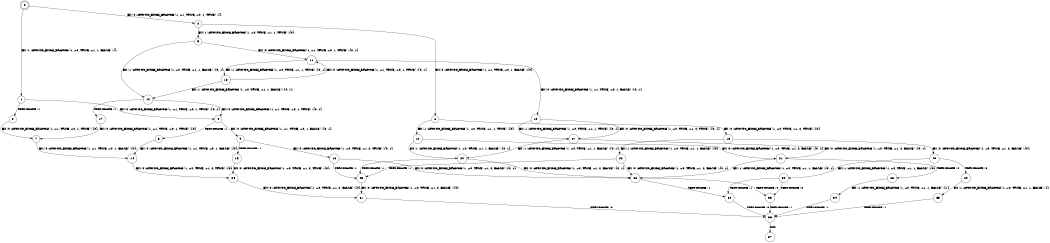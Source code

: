 digraph BCG {
size = "7, 10.5";
center = TRUE;
node [shape = circle];
0 [peripheries = 2];
0 -> 1 [label = "EX !1 !ATOMIC_EXCH_BRANCH (1, +0, TRUE, +1, 1, FALSE) !{}"];
0 -> 2 [label = "EX !0 !ATOMIC_EXCH_BRANCH (1, +1, TRUE, +0, 1, TRUE) !{}"];
1 -> 3 [label = "TERMINATE !1"];
1 -> 4 [label = "EX !0 !ATOMIC_EXCH_BRANCH (1, +1, TRUE, +0, 1, TRUE) !{0, 1}"];
2 -> 5 [label = "EX !1 !ATOMIC_EXCH_BRANCH (1, +0, TRUE, +1, 1, TRUE) !{0}"];
2 -> 6 [label = "EX !0 !ATOMIC_EXCH_BRANCH (1, +1, TRUE, +0, 1, FALSE) !{0}"];
3 -> 7 [label = "EX !0 !ATOMIC_EXCH_BRANCH (1, +1, TRUE, +0, 1, TRUE) !{0}"];
4 -> 8 [label = "TERMINATE !1"];
4 -> 9 [label = "EX !0 !ATOMIC_EXCH_BRANCH (1, +1, TRUE, +0, 1, FALSE) !{0, 1}"];
5 -> 10 [label = "EX !1 !ATOMIC_EXCH_BRANCH (1, +0, TRUE, +1, 1, FALSE) !{0, 1}"];
5 -> 11 [label = "EX !0 !ATOMIC_EXCH_BRANCH (1, +1, TRUE, +0, 1, TRUE) !{0, 1}"];
6 -> 12 [label = "EX !1 !ATOMIC_EXCH_BRANCH (1, +0, TRUE, +1, 1, TRUE) !{0}"];
6 -> 13 [label = "EX !0 !ATOMIC_EXCH_BRANCH (1, +0, TRUE, +1, 2, TRUE) !{0}"];
7 -> 14 [label = "EX !0 !ATOMIC_EXCH_BRANCH (1, +1, TRUE, +0, 1, FALSE) !{0}"];
8 -> 14 [label = "EX !0 !ATOMIC_EXCH_BRANCH (1, +1, TRUE, +0, 1, FALSE) !{0}"];
9 -> 15 [label = "TERMINATE !1"];
9 -> 16 [label = "EX !0 !ATOMIC_EXCH_BRANCH (1, +0, TRUE, +1, 2, TRUE) !{0, 1}"];
10 -> 17 [label = "TERMINATE !1"];
10 -> 4 [label = "EX !0 !ATOMIC_EXCH_BRANCH (1, +1, TRUE, +0, 1, TRUE) !{0, 1}"];
11 -> 18 [label = "EX !1 !ATOMIC_EXCH_BRANCH (1, +0, TRUE, +1, 1, TRUE) !{0, 1}"];
11 -> 19 [label = "EX !0 !ATOMIC_EXCH_BRANCH (1, +1, TRUE, +0, 1, FALSE) !{0, 1}"];
12 -> 20 [label = "EX !1 !ATOMIC_EXCH_BRANCH (1, +0, TRUE, +1, 1, FALSE) !{0, 1}"];
12 -> 21 [label = "EX !0 !ATOMIC_EXCH_BRANCH (1, +0, TRUE, +1, 2, FALSE) !{0, 1}"];
13 -> 22 [label = "EX !1 !ATOMIC_EXCH_BRANCH (1, +0, TRUE, +1, 1, FALSE) !{0}"];
13 -> 23 [label = "EX !0 !ATOMIC_EXCH_BRANCH (1, +0, TRUE, +1, 2, FALSE) !{0}"];
14 -> 24 [label = "EX !0 !ATOMIC_EXCH_BRANCH (1, +0, TRUE, +1, 2, TRUE) !{0}"];
15 -> 24 [label = "EX !0 !ATOMIC_EXCH_BRANCH (1, +0, TRUE, +1, 2, TRUE) !{0}"];
16 -> 25 [label = "TERMINATE !1"];
16 -> 26 [label = "EX !0 !ATOMIC_EXCH_BRANCH (1, +0, TRUE, +1, 2, FALSE) !{0, 1}"];
17 -> 7 [label = "EX !0 !ATOMIC_EXCH_BRANCH (1, +1, TRUE, +0, 1, TRUE) !{0}"];
18 -> 10 [label = "EX !1 !ATOMIC_EXCH_BRANCH (1, +0, TRUE, +1, 1, FALSE) !{0, 1}"];
18 -> 11 [label = "EX !0 !ATOMIC_EXCH_BRANCH (1, +1, TRUE, +0, 1, TRUE) !{0, 1}"];
19 -> 27 [label = "EX !1 !ATOMIC_EXCH_BRANCH (1, +0, TRUE, +1, 1, TRUE) !{0, 1}"];
19 -> 27 [label = "EX !0 !ATOMIC_EXCH_BRANCH (1, +0, TRUE, +1, 2, TRUE) !{0, 1}"];
20 -> 25 [label = "TERMINATE !1"];
20 -> 26 [label = "EX !0 !ATOMIC_EXCH_BRANCH (1, +0, TRUE, +1, 2, FALSE) !{0, 1}"];
21 -> 28 [label = "TERMINATE !0"];
21 -> 26 [label = "EX !1 !ATOMIC_EXCH_BRANCH (1, +0, TRUE, +1, 1, FALSE) !{0, 1}"];
22 -> 25 [label = "TERMINATE !1"];
22 -> 26 [label = "EX !0 !ATOMIC_EXCH_BRANCH (1, +0, TRUE, +1, 2, FALSE) !{0, 1}"];
23 -> 29 [label = "TERMINATE !0"];
23 -> 30 [label = "EX !1 !ATOMIC_EXCH_BRANCH (1, +0, TRUE, +1, 1, FALSE) !{0}"];
24 -> 31 [label = "EX !0 !ATOMIC_EXCH_BRANCH (1, +0, TRUE, +1, 2, FALSE) !{0}"];
25 -> 31 [label = "EX !0 !ATOMIC_EXCH_BRANCH (1, +0, TRUE, +1, 2, FALSE) !{0}"];
26 -> 32 [label = "TERMINATE !1"];
26 -> 33 [label = "TERMINATE !0"];
27 -> 20 [label = "EX !1 !ATOMIC_EXCH_BRANCH (1, +0, TRUE, +1, 1, FALSE) !{0, 1}"];
27 -> 21 [label = "EX !0 !ATOMIC_EXCH_BRANCH (1, +0, TRUE, +1, 2, FALSE) !{0, 1}"];
28 -> 34 [label = "EX !1 !ATOMIC_EXCH_BRANCH (1, +0, TRUE, +1, 1, FALSE) !{1}"];
29 -> 35 [label = "EX !1 !ATOMIC_EXCH_BRANCH (1, +0, TRUE, +1, 1, FALSE) !{}"];
30 -> 32 [label = "TERMINATE !1"];
30 -> 33 [label = "TERMINATE !0"];
31 -> 36 [label = "TERMINATE !0"];
32 -> 36 [label = "TERMINATE !0"];
33 -> 36 [label = "TERMINATE !1"];
34 -> 36 [label = "TERMINATE !1"];
35 -> 36 [label = "TERMINATE !1"];
36 -> 37 [label = "exit"];
}

